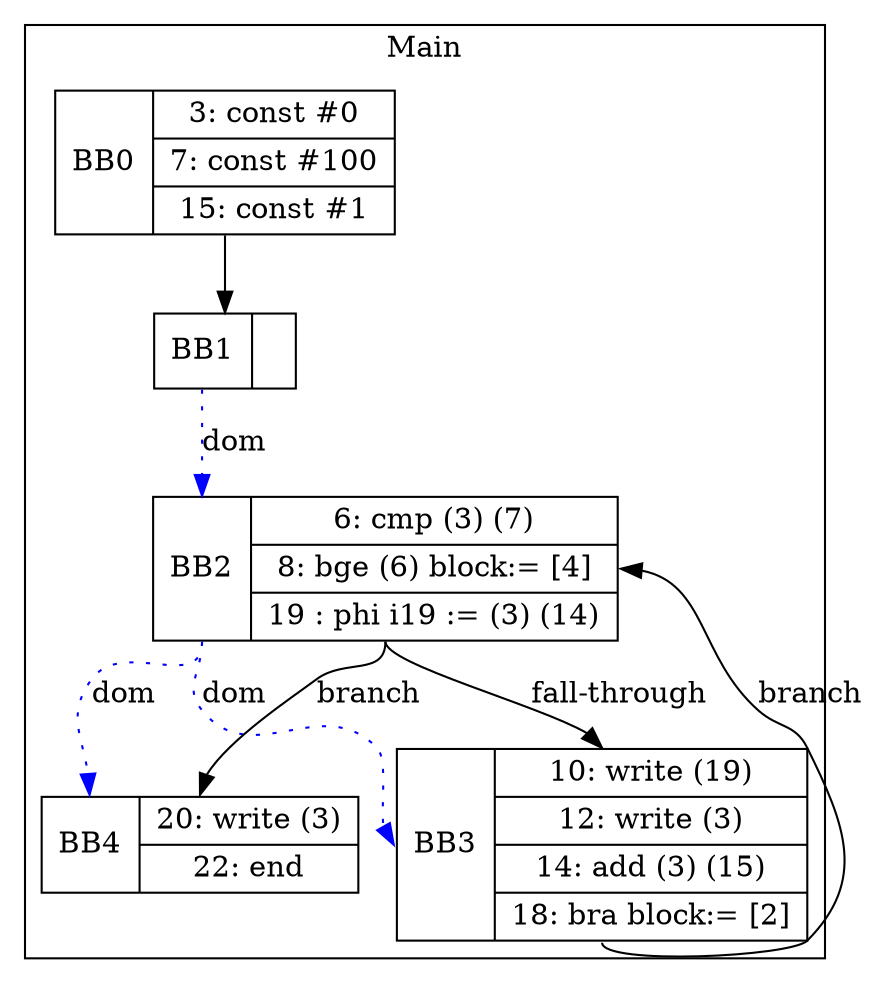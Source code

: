 digraph G {
node [shape=record];
subgraph cluster_main{
label = "Main";
BB0 [shape=record, label="<b>BB0|{3: const #0|7: const #100|15: const #1}"];
BB1 [shape=record, label="<b>BB1|}"];
BB2 [shape=record, label="<b>BB2|{6: cmp (3) (7)|8: bge (6) block:= [4]|19 : phi i19 := (3) (14)}"];
BB3 [shape=record, label="<b>BB3|{10: write (19)|12: write (3)|14: add (3) (15)|18: bra block:= [2]}"];
BB4 [shape=record, label="<b>BB4|{20: write (3)|22: end}"];
}
BB0:s -> BB1:n ;
BB2:b -> BB3:b [color=blue, style=dotted, label="dom"];
BB2:b -> BB4:b [color=blue, style=dotted, label="dom"];
BB1:b -> BB2:b [color=blue, style=dotted, label="dom"];
BB2:s -> BB4:n [label="branch"];
BB3:s -> BB2:e [label="branch"];
BB2:s -> BB3:n [label="fall-through"];
}
